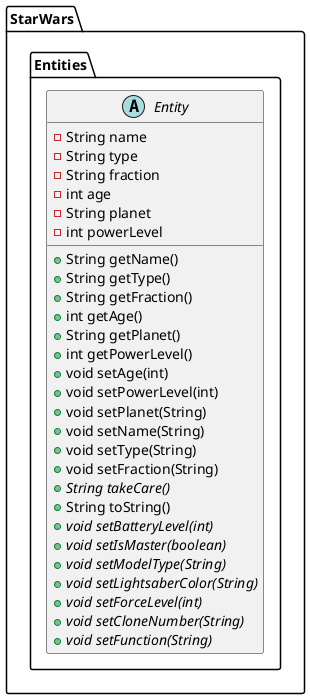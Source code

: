 @startuml
abstract class StarWars.Entities.Entity {
- String name
- String type
- String fraction
- int age
- String planet
- int powerLevel
+ String getName()
+ String getType()
+ String getFraction()
+ int getAge()
+ String getPlanet()
+ int getPowerLevel()
+ void setAge(int)
+ void setPowerLevel(int)
+ void setPlanet(String)
+ void setName(String)
+ void setType(String)
+ void setFraction(String)
+ {abstract}String takeCare()
+ String toString()
+ {abstract}void setBatteryLevel(int)
+ {abstract}void setIsMaster(boolean)
+ {abstract}void setModelType(String)
+ {abstract}void setLightsaberColor(String)
+ {abstract}void setForceLevel(int)
+ {abstract}void setCloneNumber(String)
+ {abstract}void setFunction(String)
}


@enduml